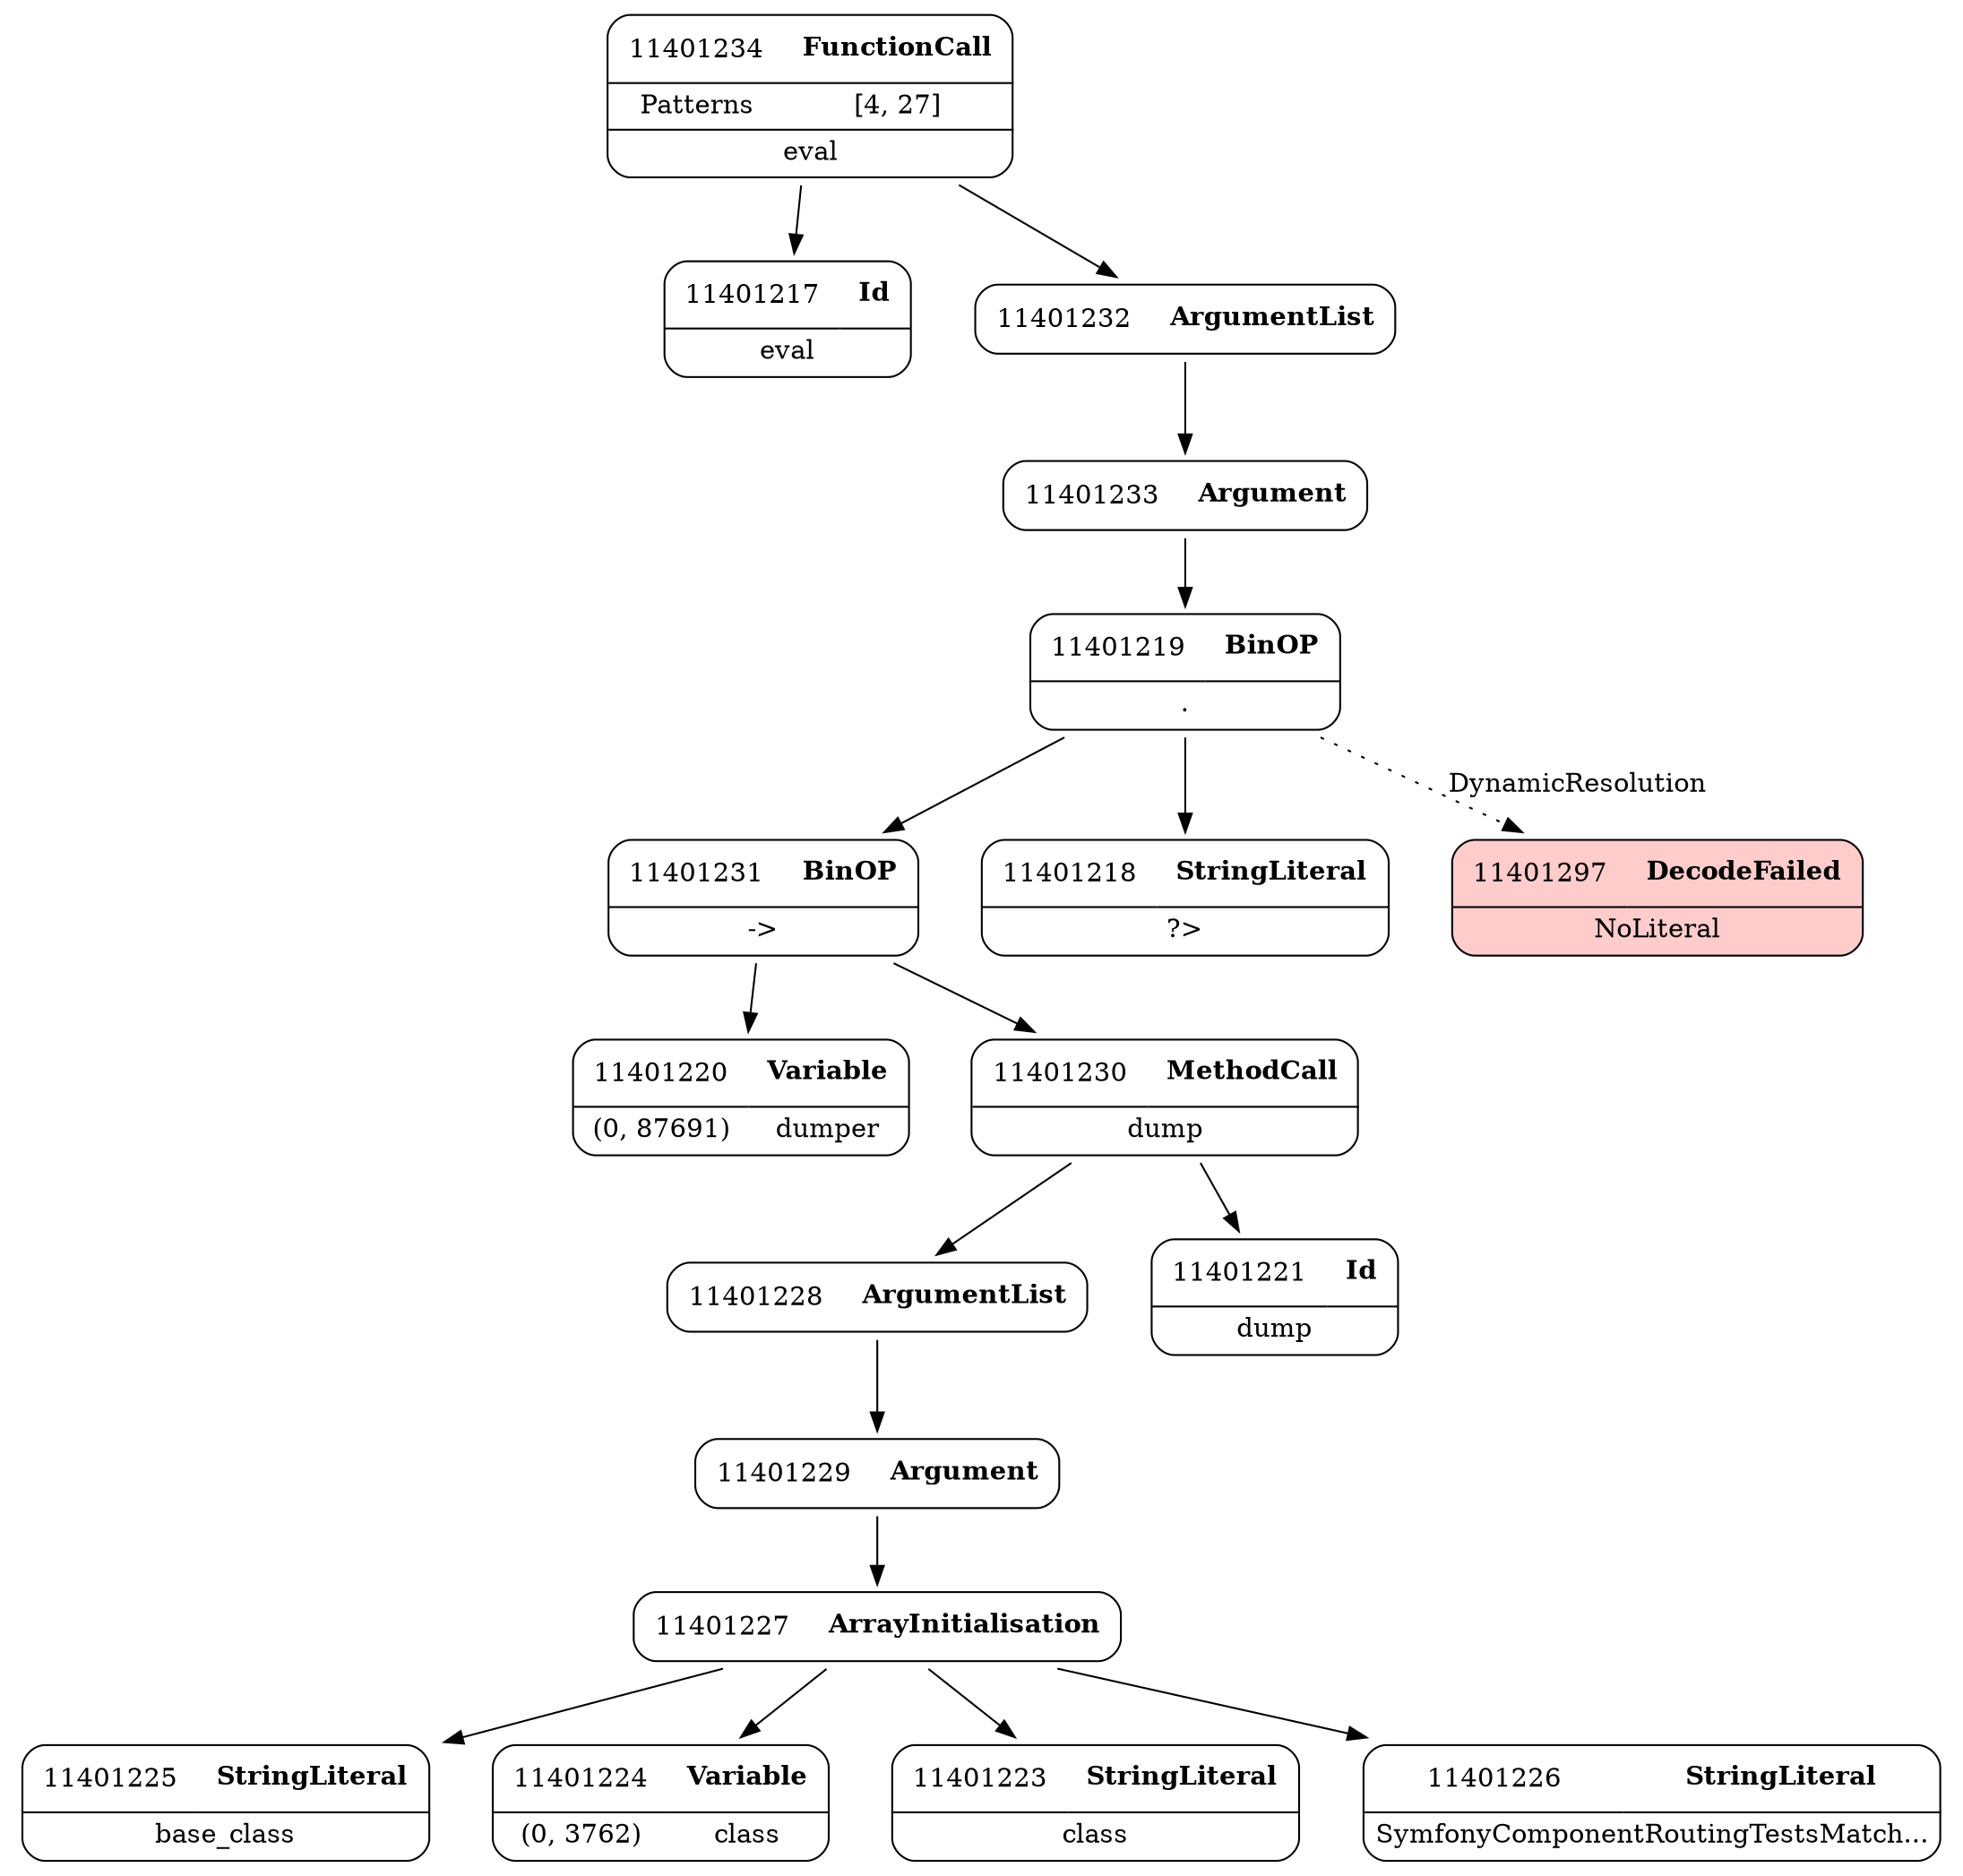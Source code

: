 digraph ast {
node [shape=none];
11401229 [label=<<TABLE border='1' cellspacing='0' cellpadding='10' style='rounded' ><TR><TD border='0'>11401229</TD><TD border='0'><B>Argument</B></TD></TR></TABLE>>];
11401229 -> 11401227 [weight=2];
11401228 [label=<<TABLE border='1' cellspacing='0' cellpadding='10' style='rounded' ><TR><TD border='0'>11401228</TD><TD border='0'><B>ArgumentList</B></TD></TR></TABLE>>];
11401228 -> 11401229 [weight=2];
11401231 [label=<<TABLE border='1' cellspacing='0' cellpadding='10' style='rounded' ><TR><TD border='0'>11401231</TD><TD border='0'><B>BinOP</B></TD></TR><HR/><TR><TD border='0' cellpadding='5' colspan='2'>-&gt;</TD></TR></TABLE>>];
11401231 -> 11401220 [weight=2];
11401231 -> 11401230 [weight=2];
11401230 [label=<<TABLE border='1' cellspacing='0' cellpadding='10' style='rounded' ><TR><TD border='0'>11401230</TD><TD border='0'><B>MethodCall</B></TD></TR><HR/><TR><TD border='0' cellpadding='5' colspan='2'>dump</TD></TR></TABLE>>];
11401230 -> 11401221 [weight=2];
11401230 -> 11401228 [weight=2];
11401225 [label=<<TABLE border='1' cellspacing='0' cellpadding='10' style='rounded' ><TR><TD border='0'>11401225</TD><TD border='0'><B>StringLiteral</B></TD></TR><HR/><TR><TD border='0' cellpadding='5' colspan='2'>base_class</TD></TR></TABLE>>];
11401224 [label=<<TABLE border='1' cellspacing='0' cellpadding='10' style='rounded' ><TR><TD border='0'>11401224</TD><TD border='0'><B>Variable</B></TD></TR><HR/><TR><TD border='0' cellpadding='5'>(0, 3762)</TD><TD border='0' cellpadding='5'>class</TD></TR></TABLE>>];
11401227 [label=<<TABLE border='1' cellspacing='0' cellpadding='10' style='rounded' ><TR><TD border='0'>11401227</TD><TD border='0'><B>ArrayInitialisation</B></TD></TR></TABLE>>];
11401227 -> 11401223 [weight=2];
11401227 -> 11401224 [weight=2];
11401227 -> 11401225 [weight=2];
11401227 -> 11401226 [weight=2];
11401226 [label=<<TABLE border='1' cellspacing='0' cellpadding='10' style='rounded' ><TR><TD border='0'>11401226</TD><TD border='0'><B>StringLiteral</B></TD></TR><HR/><TR><TD border='0' cellpadding='5' colspan='2'>SymfonyComponentRoutingTestsMatch...</TD></TR></TABLE>>];
11401221 [label=<<TABLE border='1' cellspacing='0' cellpadding='10' style='rounded' ><TR><TD border='0'>11401221</TD><TD border='0'><B>Id</B></TD></TR><HR/><TR><TD border='0' cellpadding='5' colspan='2'>dump</TD></TR></TABLE>>];
11401220 [label=<<TABLE border='1' cellspacing='0' cellpadding='10' style='rounded' ><TR><TD border='0'>11401220</TD><TD border='0'><B>Variable</B></TD></TR><HR/><TR><TD border='0' cellpadding='5'>(0, 87691)</TD><TD border='0' cellpadding='5'>dumper</TD></TR></TABLE>>];
11401223 [label=<<TABLE border='1' cellspacing='0' cellpadding='10' style='rounded' ><TR><TD border='0'>11401223</TD><TD border='0'><B>StringLiteral</B></TD></TR><HR/><TR><TD border='0' cellpadding='5' colspan='2'>class</TD></TR></TABLE>>];
11401217 [label=<<TABLE border='1' cellspacing='0' cellpadding='10' style='rounded' ><TR><TD border='0'>11401217</TD><TD border='0'><B>Id</B></TD></TR><HR/><TR><TD border='0' cellpadding='5' colspan='2'>eval</TD></TR></TABLE>>];
11401219 [label=<<TABLE border='1' cellspacing='0' cellpadding='10' style='rounded' ><TR><TD border='0'>11401219</TD><TD border='0'><B>BinOP</B></TD></TR><HR/><TR><TD border='0' cellpadding='5' colspan='2'>.</TD></TR></TABLE>>];
11401219 -> 11401218 [weight=2];
11401219 -> 11401231 [weight=2];
11401219 -> 11401297 [style=dotted,label=DynamicResolution];
11401218 [label=<<TABLE border='1' cellspacing='0' cellpadding='10' style='rounded' ><TR><TD border='0'>11401218</TD><TD border='0'><B>StringLiteral</B></TD></TR><HR/><TR><TD border='0' cellpadding='5' colspan='2'>?&gt;</TD></TR></TABLE>>];
11401233 [label=<<TABLE border='1' cellspacing='0' cellpadding='10' style='rounded' ><TR><TD border='0'>11401233</TD><TD border='0'><B>Argument</B></TD></TR></TABLE>>];
11401233 -> 11401219 [weight=2];
11401297 [label=<<TABLE border='1' cellspacing='0' cellpadding='10' style='rounded' bgcolor='#FFCCCC' ><TR><TD border='0'>11401297</TD><TD border='0'><B>DecodeFailed</B></TD></TR><HR/><TR><TD border='0' cellpadding='5' colspan='2'>NoLiteral</TD></TR></TABLE>>];
11401232 [label=<<TABLE border='1' cellspacing='0' cellpadding='10' style='rounded' ><TR><TD border='0'>11401232</TD><TD border='0'><B>ArgumentList</B></TD></TR></TABLE>>];
11401232 -> 11401233 [weight=2];
11401234 [label=<<TABLE border='1' cellspacing='0' cellpadding='10' style='rounded' ><TR><TD border='0'>11401234</TD><TD border='0'><B>FunctionCall</B></TD></TR><HR/><TR><TD border='0' cellpadding='5'>Patterns</TD><TD border='0' cellpadding='5'>[4, 27]</TD></TR><HR/><TR><TD border='0' cellpadding='5' colspan='2'>eval</TD></TR></TABLE>>];
11401234 -> 11401217 [weight=2];
11401234 -> 11401232 [weight=2];
}
